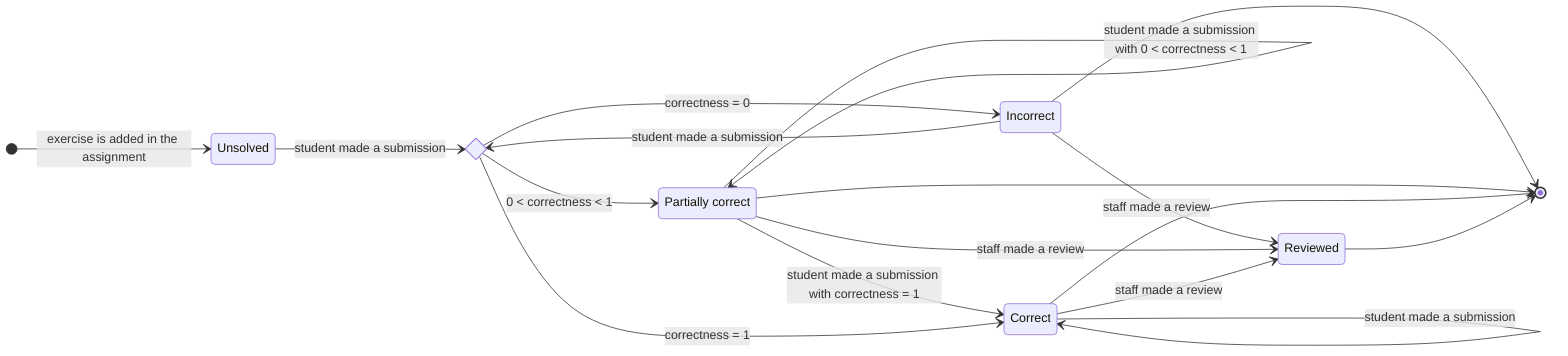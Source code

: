 %%! spec: 21/10/2022

stateDiagram-v2
    direction LR

    state submission_made <<choice>>

    exercise_unsolved: Unsolved
    exercise_correct: Correct
    exercise_partially_correct: Partially correct
    exercise_incorrect: Incorrect
    exercise_reviewed: Reviewed

    [*] --> exercise_unsolved: exercise is added in the assignment
    exercise_unsolved --> submission_made: student made a submission

    submission_made --> exercise_incorrect: correctness = 0
    exercise_incorrect --> submission_made: student made a submission
    exercise_incorrect --> exercise_reviewed: staff made a review
    exercise_incorrect --> [*]

    submission_made --> exercise_partially_correct: 0 < correctness < 1
    exercise_partially_correct --> exercise_partially_correct: student made a submission with 0 < correctness < 1
    exercise_partially_correct --> exercise_correct: student made a submission with correctness = 1
    exercise_partially_correct --> exercise_reviewed: staff made a review
    exercise_partially_correct --> [*]

    submission_made --> exercise_correct: correctness = 1
    exercise_correct --> exercise_correct: student made a submission
    exercise_correct --> exercise_reviewed: staff made a review
    exercise_correct --> [*]

    exercise_reviewed --> [*]